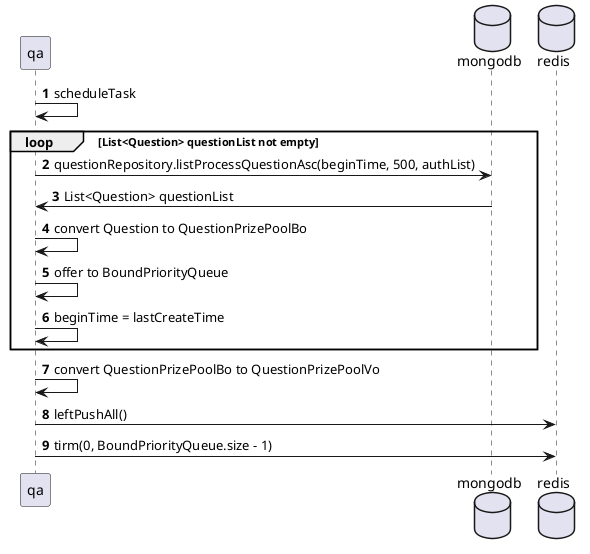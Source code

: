 @startuml

participant qa order 10
database mongodb order 20
database redis order 30

autonumber
qa -> qa : scheduleTask
loop List<Question> questionList not empty
    qa -> mongodb : questionRepository.listProcessQuestionAsc(beginTime, 500, authList)
    mongodb -> qa : List<Question> questionList
    qa -> qa : convert Question to QuestionPrizePoolBo
    qa -> qa : offer to BoundPriorityQueue
    qa -> qa : beginTime = lastCreateTime
end
qa -> qa : convert QuestionPrizePoolBo to QuestionPrizePoolVo
qa -> redis : leftPushAll()
qa -> redis : tirm(0, BoundPriorityQueue.size - 1)
@enduml